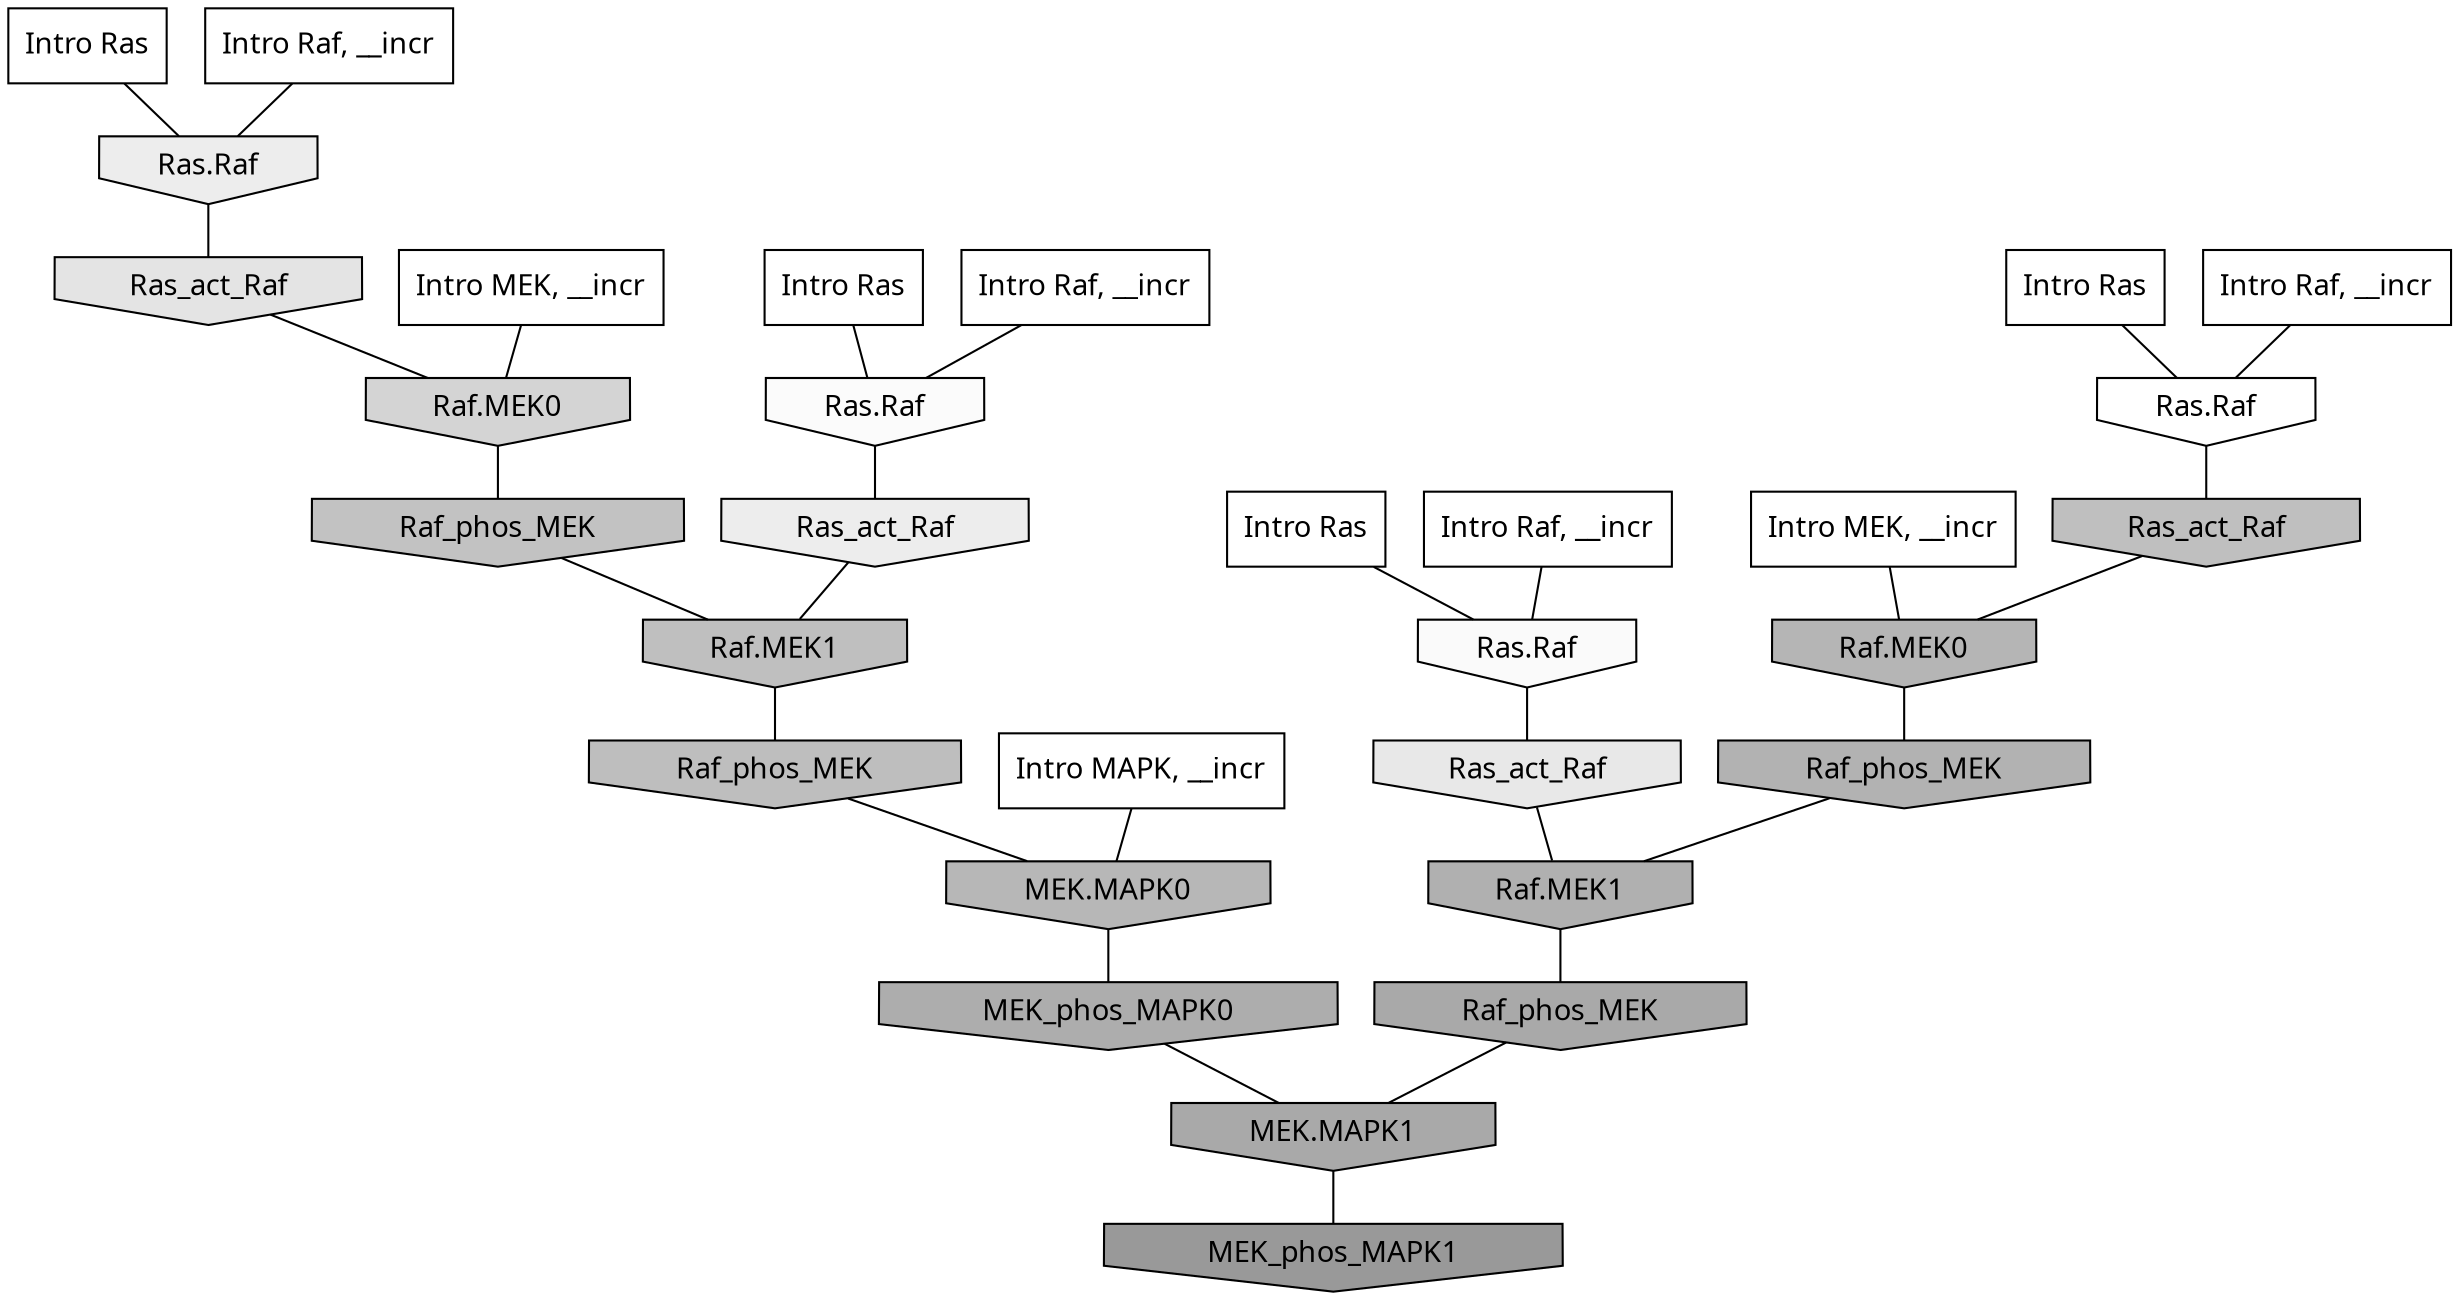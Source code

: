 digraph G{
  rankdir="TB";
  ranksep=0.30;
  node [fontname="CMU Serif"];
  edge [fontname="CMU Serif"];
  
  10 [label="Intro Ras", shape=rectangle, style=filled, fillcolor="0.000 0.000 1.000"]
  
  19 [label="Intro Ras", shape=rectangle, style=filled, fillcolor="0.000 0.000 1.000"]
  
  29 [label="Intro Ras", shape=rectangle, style=filled, fillcolor="0.000 0.000 1.000"]
  
  95 [label="Intro Ras", shape=rectangle, style=filled, fillcolor="0.000 0.000 1.000"]
  
  170 [label="Intro Raf, __incr", shape=rectangle, style=filled, fillcolor="0.000 0.000 1.000"]
  
  549 [label="Intro Raf, __incr", shape=rectangle, style=filled, fillcolor="0.000 0.000 1.000"]
  
  842 [label="Intro Raf, __incr", shape=rectangle, style=filled, fillcolor="0.000 0.000 1.000"]
  
  873 [label="Intro Raf, __incr", shape=rectangle, style=filled, fillcolor="0.000 0.000 1.000"]
  
  1313 [label="Intro MEK, __incr", shape=rectangle, style=filled, fillcolor="0.000 0.000 1.000"]
  
  1330 [label="Intro MEK, __incr", shape=rectangle, style=filled, fillcolor="0.000 0.000 1.000"]
  
  2840 [label="Intro MAPK, __incr", shape=rectangle, style=filled, fillcolor="0.000 0.000 1.000"]
  
  3249 [label="Ras.Raf", shape=invhouse, style=filled, fillcolor="0.000 0.000 1.000"]
  
  3419 [label="Ras.Raf", shape=invhouse, style=filled, fillcolor="0.000 0.000 0.984"]
  
  3442 [label="Ras.Raf", shape=invhouse, style=filled, fillcolor="0.000 0.000 0.977"]
  
  3951 [label="Ras.Raf", shape=invhouse, style=filled, fillcolor="0.000 0.000 0.928"]
  
  3960 [label="Ras_act_Raf", shape=invhouse, style=filled, fillcolor="0.000 0.000 0.928"]
  
  4212 [label="Ras_act_Raf", shape=invhouse, style=filled, fillcolor="0.000 0.000 0.910"]
  
  4448 [label="Ras_act_Raf", shape=invhouse, style=filled, fillcolor="0.000 0.000 0.894"]
  
  5501 [label="Raf.MEK0", shape=invhouse, style=filled, fillcolor="0.000 0.000 0.830"]
  
  7091 [label="Raf_phos_MEK", shape=invhouse, style=filled, fillcolor="0.000 0.000 0.758"]
  
  7398 [label="Raf.MEK1", shape=invhouse, style=filled, fillcolor="0.000 0.000 0.749"]
  
  7417 [label="Ras_act_Raf", shape=invhouse, style=filled, fillcolor="0.000 0.000 0.748"]
  
  7571 [label="Raf_phos_MEK", shape=invhouse, style=filled, fillcolor="0.000 0.000 0.744"]
  
  8477 [label="MEK.MAPK0", shape=invhouse, style=filled, fillcolor="0.000 0.000 0.716"]
  
  8718 [label="Raf.MEK0", shape=invhouse, style=filled, fillcolor="0.000 0.000 0.708"]
  
  9110 [label="Raf_phos_MEK", shape=invhouse, style=filled, fillcolor="0.000 0.000 0.696"]
  
  9329 [label="Raf.MEK1", shape=invhouse, style=filled, fillcolor="0.000 0.000 0.691"]
  
  10035 [label="MEK_phos_MAPK0", shape=invhouse, style=filled, fillcolor="0.000 0.000 0.676"]
  
  10676 [label="Raf_phos_MEK", shape=invhouse, style=filled, fillcolor="0.000 0.000 0.662"]
  
  10678 [label="MEK.MAPK1", shape=invhouse, style=filled, fillcolor="0.000 0.000 0.662"]
  
  14473 [label="MEK_phos_MAPK1", shape=invhouse, style=filled, fillcolor="0.000 0.000 0.600"]
  
  
  10678 -> 14473 [dir=none, color="0.000 0.000 0.000"] 
  10676 -> 10678 [dir=none, color="0.000 0.000 0.000"] 
  10035 -> 10678 [dir=none, color="0.000 0.000 0.000"] 
  9329 -> 10676 [dir=none, color="0.000 0.000 0.000"] 
  9110 -> 9329 [dir=none, color="0.000 0.000 0.000"] 
  8718 -> 9110 [dir=none, color="0.000 0.000 0.000"] 
  8477 -> 10035 [dir=none, color="0.000 0.000 0.000"] 
  7571 -> 8477 [dir=none, color="0.000 0.000 0.000"] 
  7417 -> 8718 [dir=none, color="0.000 0.000 0.000"] 
  7398 -> 7571 [dir=none, color="0.000 0.000 0.000"] 
  7091 -> 7398 [dir=none, color="0.000 0.000 0.000"] 
  5501 -> 7091 [dir=none, color="0.000 0.000 0.000"] 
  4448 -> 5501 [dir=none, color="0.000 0.000 0.000"] 
  4212 -> 9329 [dir=none, color="0.000 0.000 0.000"] 
  3960 -> 7398 [dir=none, color="0.000 0.000 0.000"] 
  3951 -> 4448 [dir=none, color="0.000 0.000 0.000"] 
  3442 -> 4212 [dir=none, color="0.000 0.000 0.000"] 
  3419 -> 3960 [dir=none, color="0.000 0.000 0.000"] 
  3249 -> 7417 [dir=none, color="0.000 0.000 0.000"] 
  2840 -> 8477 [dir=none, color="0.000 0.000 0.000"] 
  1330 -> 8718 [dir=none, color="0.000 0.000 0.000"] 
  1313 -> 5501 [dir=none, color="0.000 0.000 0.000"] 
  873 -> 3419 [dir=none, color="0.000 0.000 0.000"] 
  842 -> 3249 [dir=none, color="0.000 0.000 0.000"] 
  549 -> 3442 [dir=none, color="0.000 0.000 0.000"] 
  170 -> 3951 [dir=none, color="0.000 0.000 0.000"] 
  95 -> 3249 [dir=none, color="0.000 0.000 0.000"] 
  29 -> 3442 [dir=none, color="0.000 0.000 0.000"] 
  19 -> 3419 [dir=none, color="0.000 0.000 0.000"] 
  10 -> 3951 [dir=none, color="0.000 0.000 0.000"] 
  
  }
